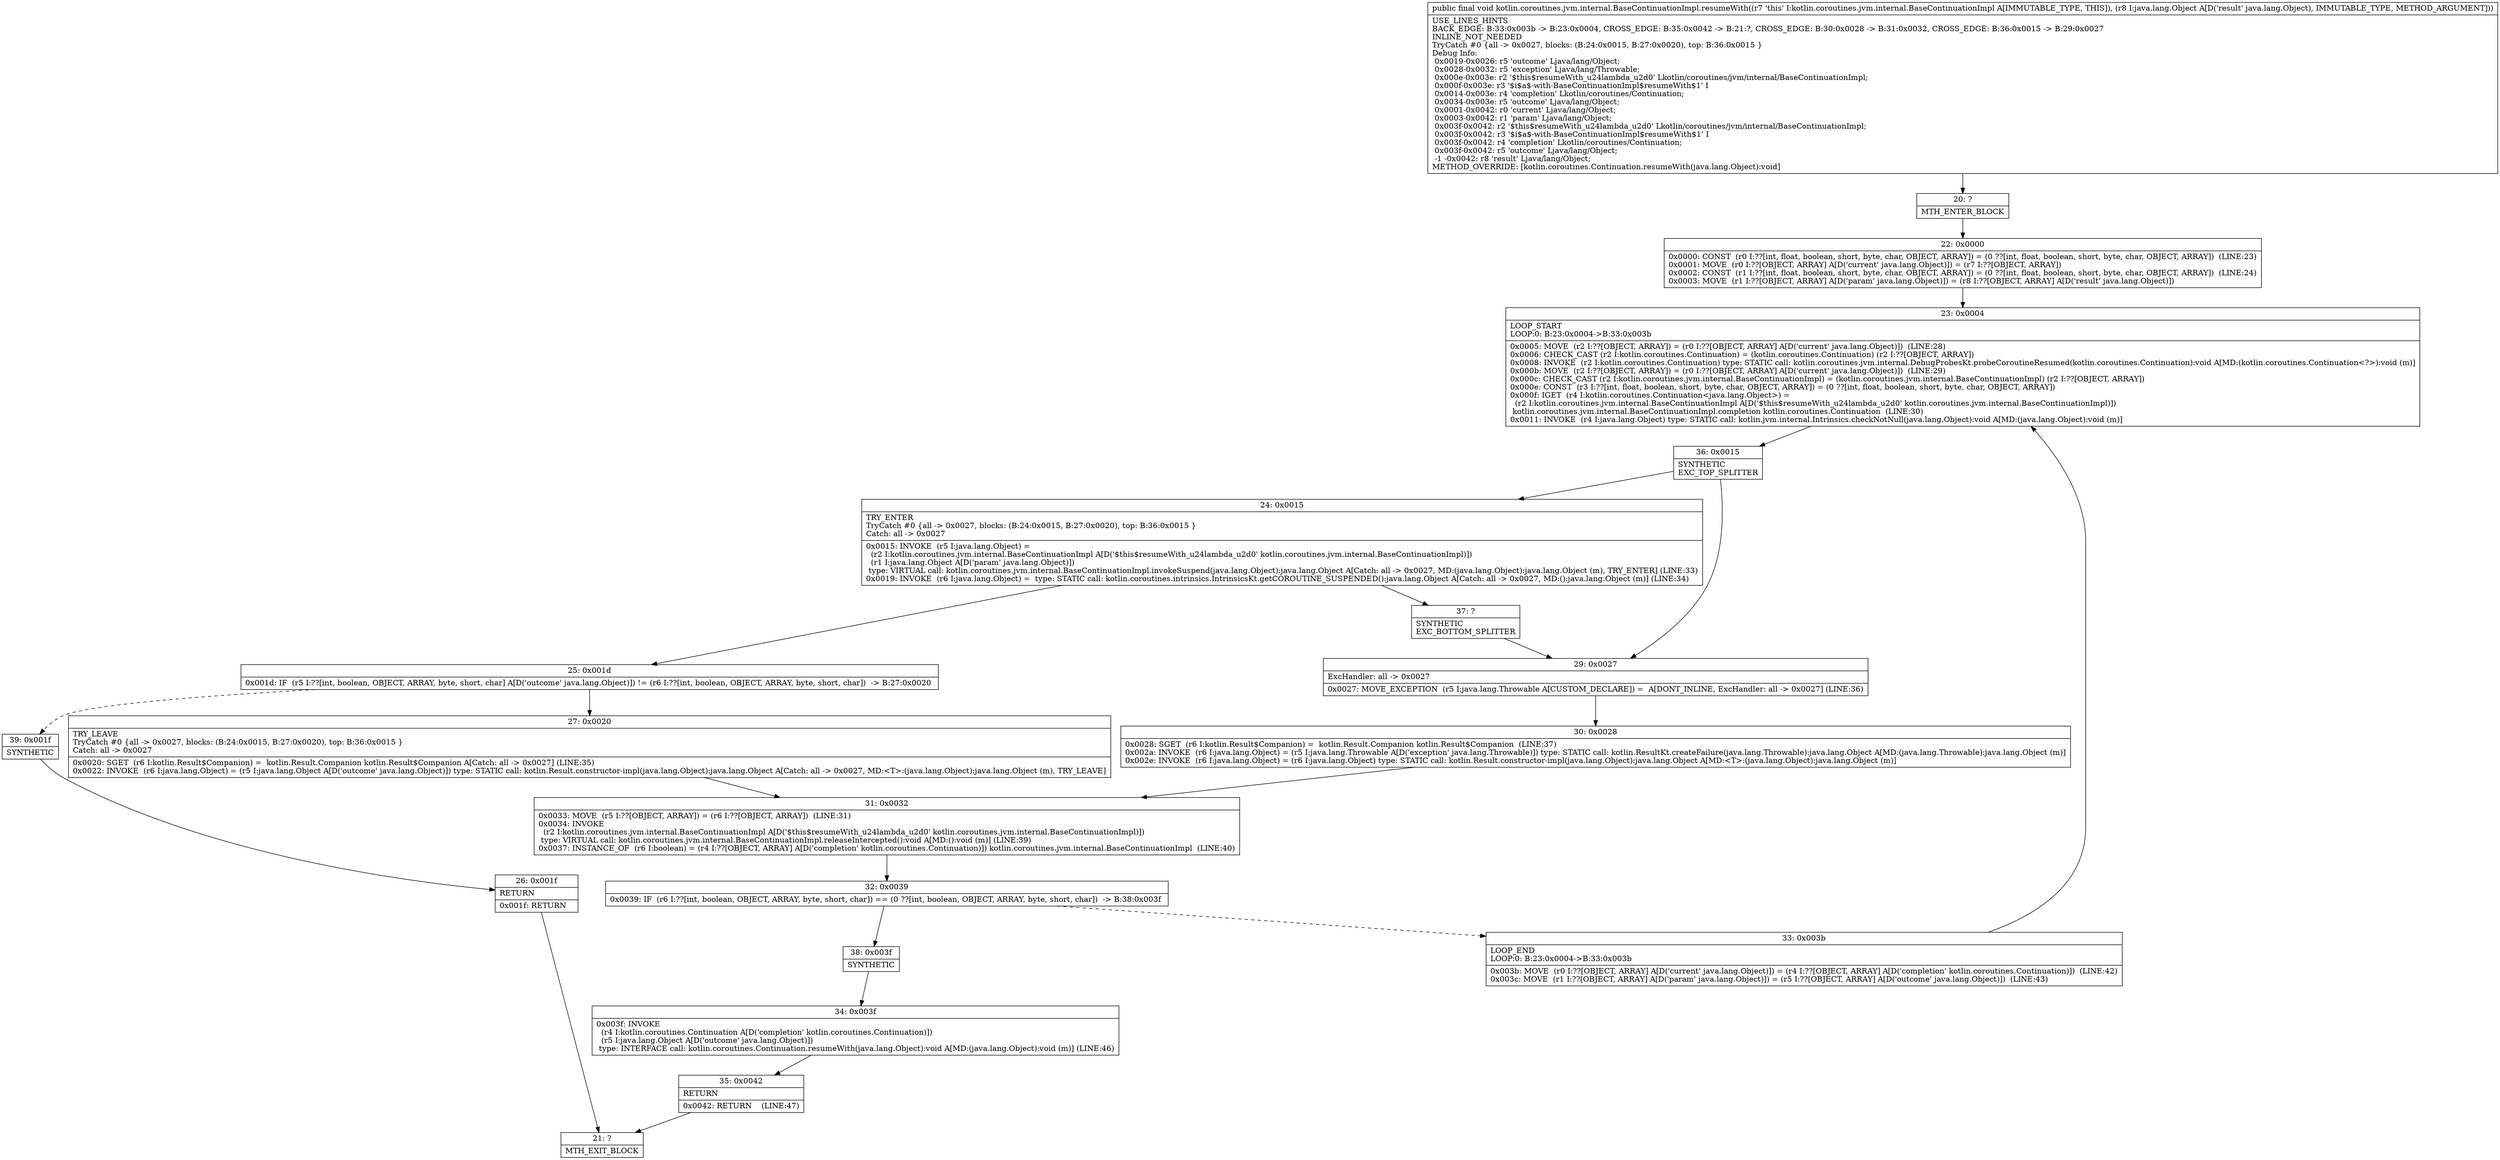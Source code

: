 digraph "CFG forkotlin.coroutines.jvm.internal.BaseContinuationImpl.resumeWith(Ljava\/lang\/Object;)V" {
Node_20 [shape=record,label="{20\:\ ?|MTH_ENTER_BLOCK\l}"];
Node_22 [shape=record,label="{22\:\ 0x0000|0x0000: CONST  (r0 I:??[int, float, boolean, short, byte, char, OBJECT, ARRAY]) = (0 ??[int, float, boolean, short, byte, char, OBJECT, ARRAY])  (LINE:23)\l0x0001: MOVE  (r0 I:??[OBJECT, ARRAY] A[D('current' java.lang.Object)]) = (r7 I:??[OBJECT, ARRAY]) \l0x0002: CONST  (r1 I:??[int, float, boolean, short, byte, char, OBJECT, ARRAY]) = (0 ??[int, float, boolean, short, byte, char, OBJECT, ARRAY])  (LINE:24)\l0x0003: MOVE  (r1 I:??[OBJECT, ARRAY] A[D('param' java.lang.Object)]) = (r8 I:??[OBJECT, ARRAY] A[D('result' java.lang.Object)]) \l}"];
Node_23 [shape=record,label="{23\:\ 0x0004|LOOP_START\lLOOP:0: B:23:0x0004\-\>B:33:0x003b\l|0x0005: MOVE  (r2 I:??[OBJECT, ARRAY]) = (r0 I:??[OBJECT, ARRAY] A[D('current' java.lang.Object)])  (LINE:28)\l0x0006: CHECK_CAST (r2 I:kotlin.coroutines.Continuation) = (kotlin.coroutines.Continuation) (r2 I:??[OBJECT, ARRAY]) \l0x0008: INVOKE  (r2 I:kotlin.coroutines.Continuation) type: STATIC call: kotlin.coroutines.jvm.internal.DebugProbesKt.probeCoroutineResumed(kotlin.coroutines.Continuation):void A[MD:(kotlin.coroutines.Continuation\<?\>):void (m)]\l0x000b: MOVE  (r2 I:??[OBJECT, ARRAY]) = (r0 I:??[OBJECT, ARRAY] A[D('current' java.lang.Object)])  (LINE:29)\l0x000c: CHECK_CAST (r2 I:kotlin.coroutines.jvm.internal.BaseContinuationImpl) = (kotlin.coroutines.jvm.internal.BaseContinuationImpl) (r2 I:??[OBJECT, ARRAY]) \l0x000e: CONST  (r3 I:??[int, float, boolean, short, byte, char, OBJECT, ARRAY]) = (0 ??[int, float, boolean, short, byte, char, OBJECT, ARRAY]) \l0x000f: IGET  (r4 I:kotlin.coroutines.Continuation\<java.lang.Object\>) = \l  (r2 I:kotlin.coroutines.jvm.internal.BaseContinuationImpl A[D('$this$resumeWith_u24lambda_u2d0' kotlin.coroutines.jvm.internal.BaseContinuationImpl)])\l kotlin.coroutines.jvm.internal.BaseContinuationImpl.completion kotlin.coroutines.Continuation  (LINE:30)\l0x0011: INVOKE  (r4 I:java.lang.Object) type: STATIC call: kotlin.jvm.internal.Intrinsics.checkNotNull(java.lang.Object):void A[MD:(java.lang.Object):void (m)]\l}"];
Node_36 [shape=record,label="{36\:\ 0x0015|SYNTHETIC\lEXC_TOP_SPLITTER\l}"];
Node_24 [shape=record,label="{24\:\ 0x0015|TRY_ENTER\lTryCatch #0 \{all \-\> 0x0027, blocks: (B:24:0x0015, B:27:0x0020), top: B:36:0x0015 \}\lCatch: all \-\> 0x0027\l|0x0015: INVOKE  (r5 I:java.lang.Object) = \l  (r2 I:kotlin.coroutines.jvm.internal.BaseContinuationImpl A[D('$this$resumeWith_u24lambda_u2d0' kotlin.coroutines.jvm.internal.BaseContinuationImpl)])\l  (r1 I:java.lang.Object A[D('param' java.lang.Object)])\l type: VIRTUAL call: kotlin.coroutines.jvm.internal.BaseContinuationImpl.invokeSuspend(java.lang.Object):java.lang.Object A[Catch: all \-\> 0x0027, MD:(java.lang.Object):java.lang.Object (m), TRY_ENTER] (LINE:33)\l0x0019: INVOKE  (r6 I:java.lang.Object) =  type: STATIC call: kotlin.coroutines.intrinsics.IntrinsicsKt.getCOROUTINE_SUSPENDED():java.lang.Object A[Catch: all \-\> 0x0027, MD:():java.lang.Object (m)] (LINE:34)\l}"];
Node_25 [shape=record,label="{25\:\ 0x001d|0x001d: IF  (r5 I:??[int, boolean, OBJECT, ARRAY, byte, short, char] A[D('outcome' java.lang.Object)]) != (r6 I:??[int, boolean, OBJECT, ARRAY, byte, short, char])  \-\> B:27:0x0020 \l}"];
Node_27 [shape=record,label="{27\:\ 0x0020|TRY_LEAVE\lTryCatch #0 \{all \-\> 0x0027, blocks: (B:24:0x0015, B:27:0x0020), top: B:36:0x0015 \}\lCatch: all \-\> 0x0027\l|0x0020: SGET  (r6 I:kotlin.Result$Companion) =  kotlin.Result.Companion kotlin.Result$Companion A[Catch: all \-\> 0x0027] (LINE:35)\l0x0022: INVOKE  (r6 I:java.lang.Object) = (r5 I:java.lang.Object A[D('outcome' java.lang.Object)]) type: STATIC call: kotlin.Result.constructor\-impl(java.lang.Object):java.lang.Object A[Catch: all \-\> 0x0027, MD:\<T\>:(java.lang.Object):java.lang.Object (m), TRY_LEAVE]\l}"];
Node_31 [shape=record,label="{31\:\ 0x0032|0x0033: MOVE  (r5 I:??[OBJECT, ARRAY]) = (r6 I:??[OBJECT, ARRAY])  (LINE:31)\l0x0034: INVOKE  \l  (r2 I:kotlin.coroutines.jvm.internal.BaseContinuationImpl A[D('$this$resumeWith_u24lambda_u2d0' kotlin.coroutines.jvm.internal.BaseContinuationImpl)])\l type: VIRTUAL call: kotlin.coroutines.jvm.internal.BaseContinuationImpl.releaseIntercepted():void A[MD:():void (m)] (LINE:39)\l0x0037: INSTANCE_OF  (r6 I:boolean) = (r4 I:??[OBJECT, ARRAY] A[D('completion' kotlin.coroutines.Continuation)]) kotlin.coroutines.jvm.internal.BaseContinuationImpl  (LINE:40)\l}"];
Node_32 [shape=record,label="{32\:\ 0x0039|0x0039: IF  (r6 I:??[int, boolean, OBJECT, ARRAY, byte, short, char]) == (0 ??[int, boolean, OBJECT, ARRAY, byte, short, char])  \-\> B:38:0x003f \l}"];
Node_33 [shape=record,label="{33\:\ 0x003b|LOOP_END\lLOOP:0: B:23:0x0004\-\>B:33:0x003b\l|0x003b: MOVE  (r0 I:??[OBJECT, ARRAY] A[D('current' java.lang.Object)]) = (r4 I:??[OBJECT, ARRAY] A[D('completion' kotlin.coroutines.Continuation)])  (LINE:42)\l0x003c: MOVE  (r1 I:??[OBJECT, ARRAY] A[D('param' java.lang.Object)]) = (r5 I:??[OBJECT, ARRAY] A[D('outcome' java.lang.Object)])  (LINE:43)\l}"];
Node_38 [shape=record,label="{38\:\ 0x003f|SYNTHETIC\l}"];
Node_34 [shape=record,label="{34\:\ 0x003f|0x003f: INVOKE  \l  (r4 I:kotlin.coroutines.Continuation A[D('completion' kotlin.coroutines.Continuation)])\l  (r5 I:java.lang.Object A[D('outcome' java.lang.Object)])\l type: INTERFACE call: kotlin.coroutines.Continuation.resumeWith(java.lang.Object):void A[MD:(java.lang.Object):void (m)] (LINE:46)\l}"];
Node_35 [shape=record,label="{35\:\ 0x0042|RETURN\l|0x0042: RETURN    (LINE:47)\l}"];
Node_21 [shape=record,label="{21\:\ ?|MTH_EXIT_BLOCK\l}"];
Node_39 [shape=record,label="{39\:\ 0x001f|SYNTHETIC\l}"];
Node_26 [shape=record,label="{26\:\ 0x001f|RETURN\l|0x001f: RETURN   \l}"];
Node_37 [shape=record,label="{37\:\ ?|SYNTHETIC\lEXC_BOTTOM_SPLITTER\l}"];
Node_29 [shape=record,label="{29\:\ 0x0027|ExcHandler: all \-\> 0x0027\l|0x0027: MOVE_EXCEPTION  (r5 I:java.lang.Throwable A[CUSTOM_DECLARE]) =  A[DONT_INLINE, ExcHandler: all \-\> 0x0027] (LINE:36)\l}"];
Node_30 [shape=record,label="{30\:\ 0x0028|0x0028: SGET  (r6 I:kotlin.Result$Companion) =  kotlin.Result.Companion kotlin.Result$Companion  (LINE:37)\l0x002a: INVOKE  (r6 I:java.lang.Object) = (r5 I:java.lang.Throwable A[D('exception' java.lang.Throwable)]) type: STATIC call: kotlin.ResultKt.createFailure(java.lang.Throwable):java.lang.Object A[MD:(java.lang.Throwable):java.lang.Object (m)]\l0x002e: INVOKE  (r6 I:java.lang.Object) = (r6 I:java.lang.Object) type: STATIC call: kotlin.Result.constructor\-impl(java.lang.Object):java.lang.Object A[MD:\<T\>:(java.lang.Object):java.lang.Object (m)]\l}"];
MethodNode[shape=record,label="{public final void kotlin.coroutines.jvm.internal.BaseContinuationImpl.resumeWith((r7 'this' I:kotlin.coroutines.jvm.internal.BaseContinuationImpl A[IMMUTABLE_TYPE, THIS]), (r8 I:java.lang.Object A[D('result' java.lang.Object), IMMUTABLE_TYPE, METHOD_ARGUMENT]))  | USE_LINES_HINTS\lBACK_EDGE: B:33:0x003b \-\> B:23:0x0004, CROSS_EDGE: B:35:0x0042 \-\> B:21:?, CROSS_EDGE: B:30:0x0028 \-\> B:31:0x0032, CROSS_EDGE: B:36:0x0015 \-\> B:29:0x0027\lINLINE_NOT_NEEDED\lTryCatch #0 \{all \-\> 0x0027, blocks: (B:24:0x0015, B:27:0x0020), top: B:36:0x0015 \}\lDebug Info:\l  0x0019\-0x0026: r5 'outcome' Ljava\/lang\/Object;\l  0x0028\-0x0032: r5 'exception' Ljava\/lang\/Throwable;\l  0x000e\-0x003e: r2 '$this$resumeWith_u24lambda_u2d0' Lkotlin\/coroutines\/jvm\/internal\/BaseContinuationImpl;\l  0x000f\-0x003e: r3 '$i$a$\-with\-BaseContinuationImpl$resumeWith$1' I\l  0x0014\-0x003e: r4 'completion' Lkotlin\/coroutines\/Continuation;\l  0x0034\-0x003e: r5 'outcome' Ljava\/lang\/Object;\l  0x0001\-0x0042: r0 'current' Ljava\/lang\/Object;\l  0x0003\-0x0042: r1 'param' Ljava\/lang\/Object;\l  0x003f\-0x0042: r2 '$this$resumeWith_u24lambda_u2d0' Lkotlin\/coroutines\/jvm\/internal\/BaseContinuationImpl;\l  0x003f\-0x0042: r3 '$i$a$\-with\-BaseContinuationImpl$resumeWith$1' I\l  0x003f\-0x0042: r4 'completion' Lkotlin\/coroutines\/Continuation;\l  0x003f\-0x0042: r5 'outcome' Ljava\/lang\/Object;\l  \-1 \-0x0042: r8 'result' Ljava\/lang\/Object;\lMETHOD_OVERRIDE: [kotlin.coroutines.Continuation.resumeWith(java.lang.Object):void]\l}"];
MethodNode -> Node_20;Node_20 -> Node_22;
Node_22 -> Node_23;
Node_23 -> Node_36;
Node_36 -> Node_24;
Node_36 -> Node_29;
Node_24 -> Node_25;
Node_24 -> Node_37;
Node_25 -> Node_27;
Node_25 -> Node_39[style=dashed];
Node_27 -> Node_31;
Node_31 -> Node_32;
Node_32 -> Node_33[style=dashed];
Node_32 -> Node_38;
Node_33 -> Node_23;
Node_38 -> Node_34;
Node_34 -> Node_35;
Node_35 -> Node_21;
Node_39 -> Node_26;
Node_26 -> Node_21;
Node_37 -> Node_29;
Node_29 -> Node_30;
Node_30 -> Node_31;
}

